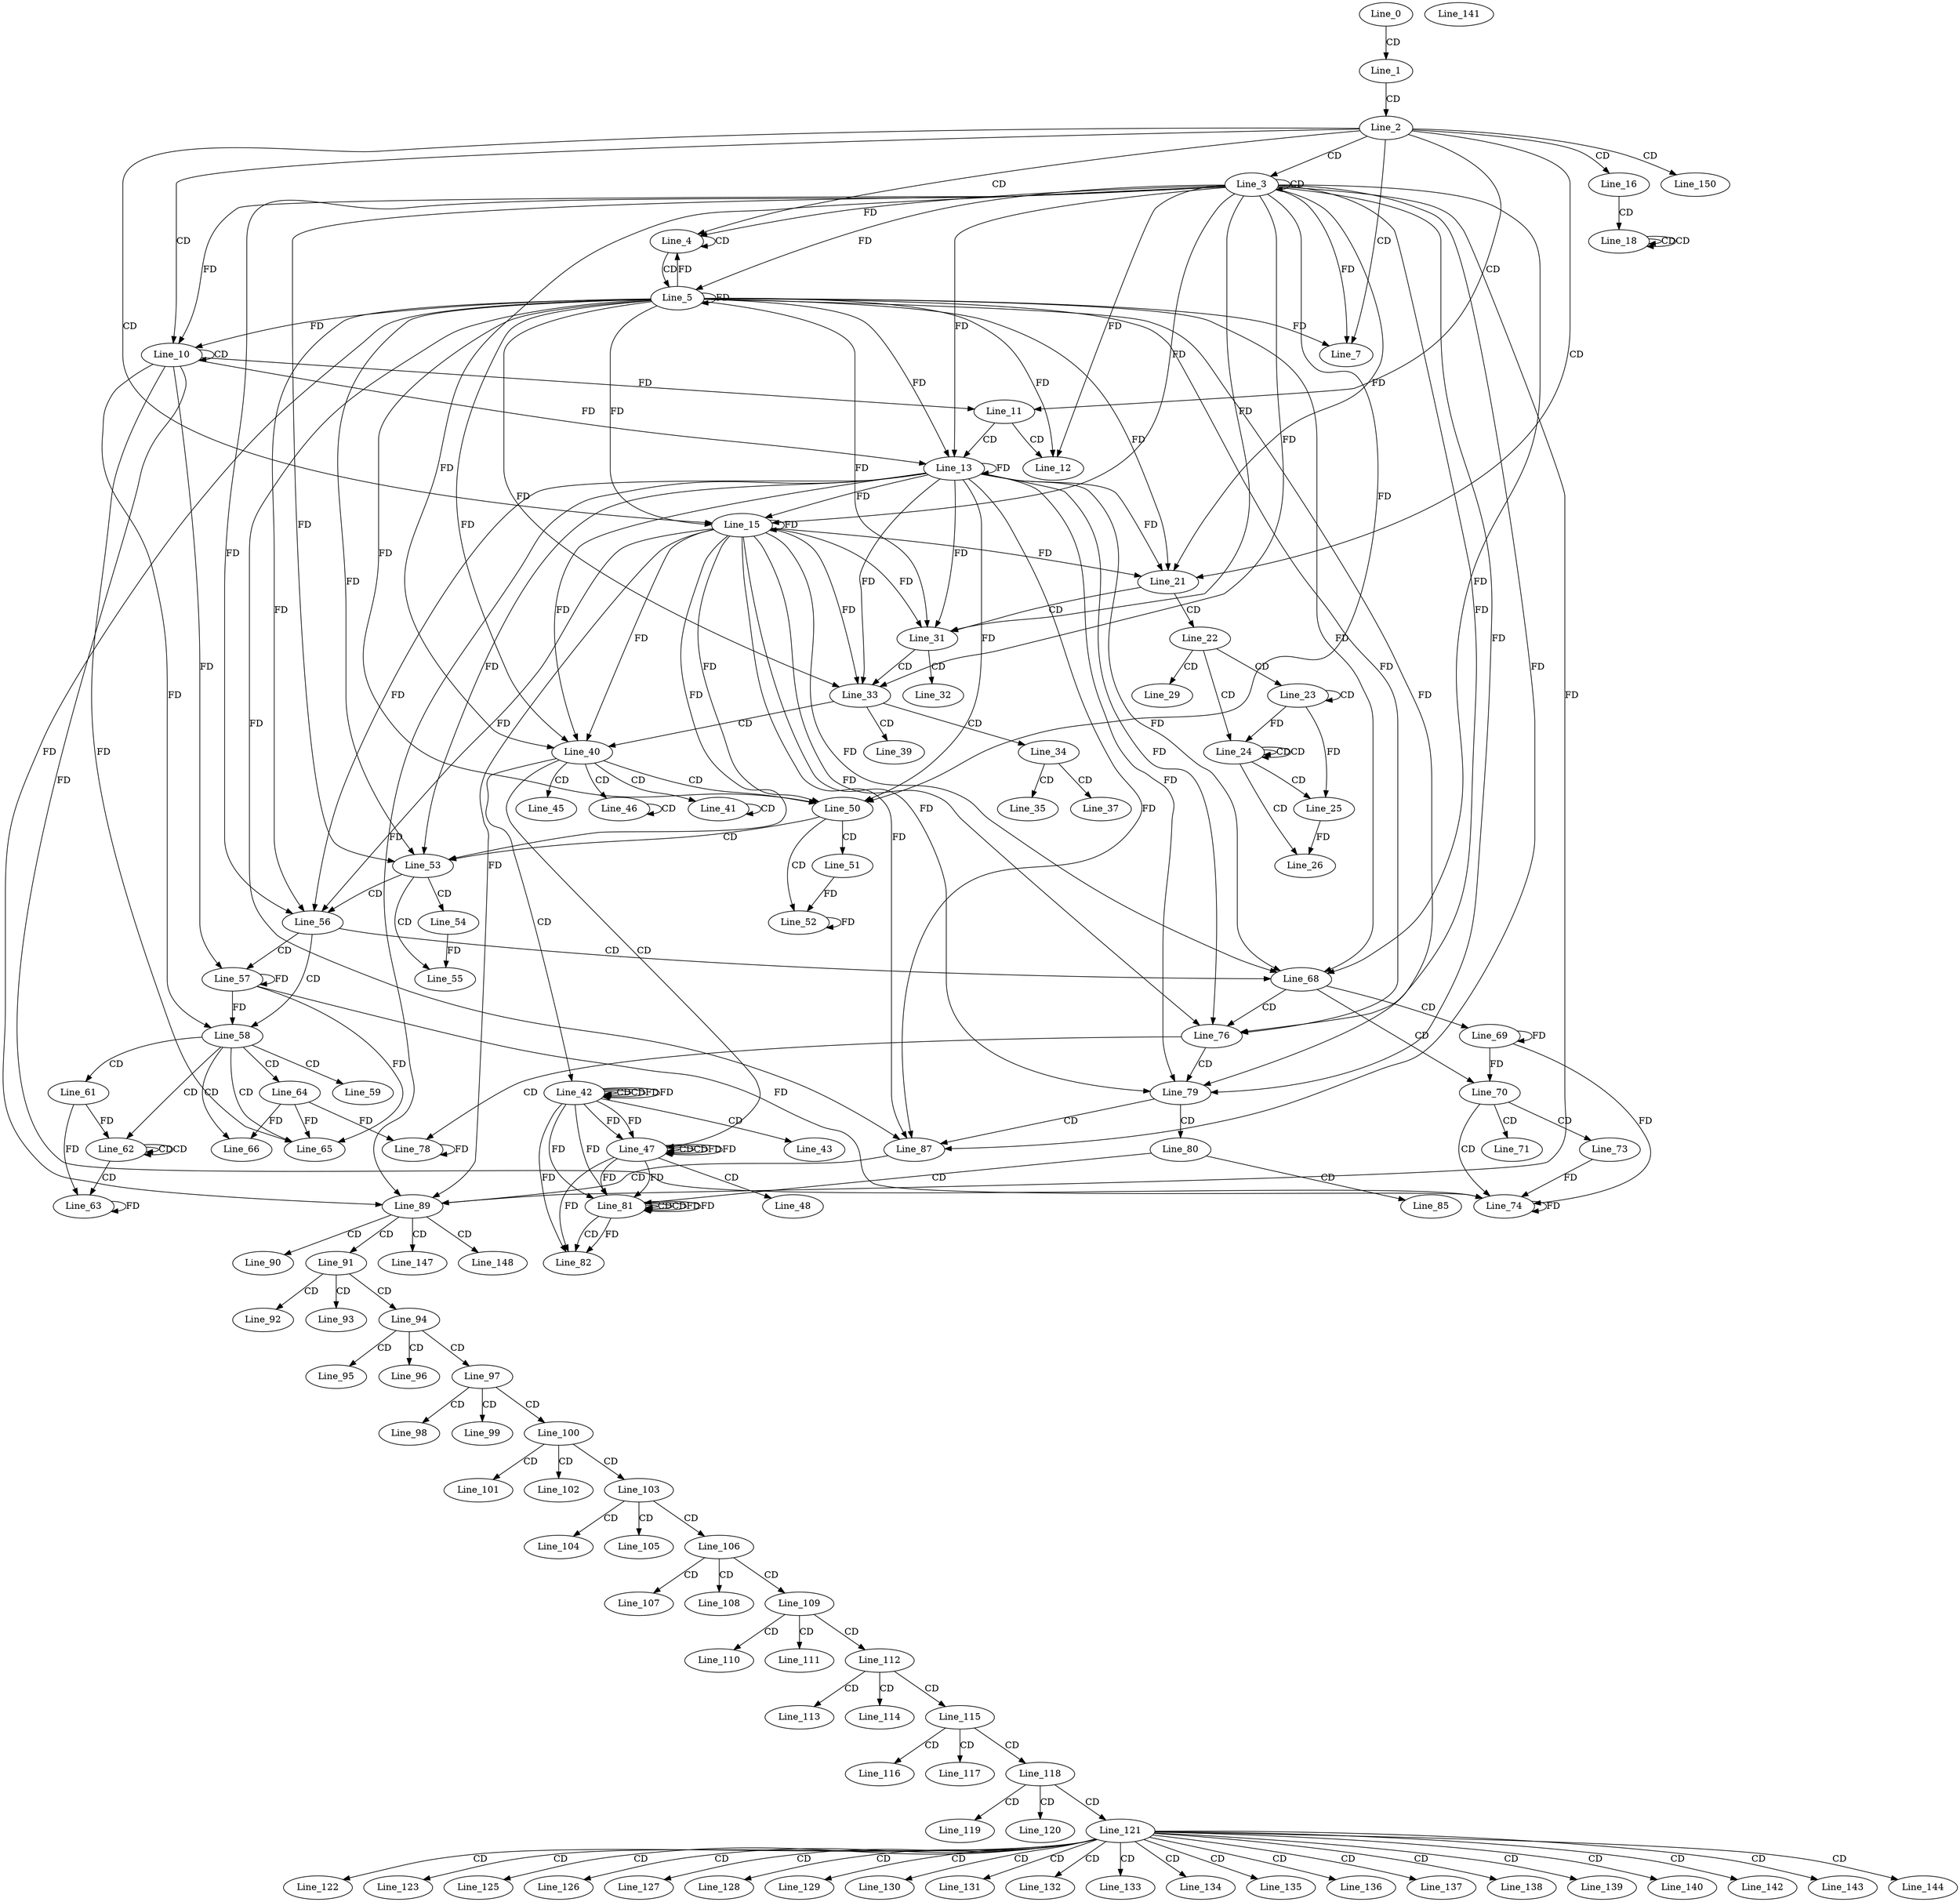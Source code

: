 digraph G {
  Line_0;
  Line_1;
  Line_2;
  Line_3;
  Line_3;
  Line_4;
  Line_4;
  Line_5;
  Line_5;
  Line_5;
  Line_5;
  Line_5;
  Line_7;
  Line_7;
  Line_10;
  Line_10;
  Line_11;
  Line_12;
  Line_13;
  Line_13;
  Line_15;
  Line_15;
  Line_15;
  Line_16;
  Line_18;
  Line_18;
  Line_18;
  Line_21;
  Line_22;
  Line_23;
  Line_23;
  Line_24;
  Line_24;
  Line_25;
  Line_25;
  Line_26;
  Line_26;
  Line_29;
  Line_31;
  Line_32;
  Line_33;
  Line_34;
  Line_35;
  Line_37;
  Line_39;
  Line_40;
  Line_41;
  Line_41;
  Line_42;
  Line_42;
  Line_42;
  Line_43;
  Line_45;
  Line_46;
  Line_46;
  Line_47;
  Line_47;
  Line_47;
  Line_48;
  Line_50;
  Line_51;
  Line_52;
  Line_52;
  Line_52;
  Line_52;
  Line_52;
  Line_52;
  Line_53;
  Line_54;
  Line_55;
  Line_56;
  Line_57;
  Line_57;
  Line_58;
  Line_59;
  Line_61;
  Line_62;
  Line_62;
  Line_62;
  Line_63;
  Line_64;
  Line_65;
  Line_65;
  Line_66;
  Line_68;
  Line_69;
  Line_69;
  Line_70;
  Line_71;
  Line_73;
  Line_74;
  Line_74;
  Line_74;
  Line_74;
  Line_74;
  Line_76;
  Line_78;
  Line_78;
  Line_79;
  Line_80;
  Line_81;
  Line_81;
  Line_81;
  Line_82;
  Line_82;
  Line_85;
  Line_87;
  Line_89;
  Line_90;
  Line_91;
  Line_92;
  Line_93;
  Line_94;
  Line_95;
  Line_96;
  Line_97;
  Line_98;
  Line_99;
  Line_100;
  Line_101;
  Line_102;
  Line_103;
  Line_104;
  Line_105;
  Line_106;
  Line_107;
  Line_108;
  Line_109;
  Line_110;
  Line_111;
  Line_112;
  Line_113;
  Line_114;
  Line_115;
  Line_116;
  Line_117;
  Line_118;
  Line_119;
  Line_120;
  Line_121;
  Line_122;
  Line_123;
  Line_125;
  Line_126;
  Line_127;
  Line_128;
  Line_129;
  Line_130;
  Line_131;
  Line_132;
  Line_133;
  Line_134;
  Line_135;
  Line_136;
  Line_137;
  Line_138;
  Line_139;
  Line_140;
  Line_141;
  Line_142;
  Line_143;
  Line_144;
  Line_147;
  Line_148;
  Line_150;
  Line_0 -> Line_1 [ label="CD" ];
  Line_1 -> Line_2 [ label="CD" ];
  Line_2 -> Line_3 [ label="CD" ];
  Line_3 -> Line_3 [ label="CD" ];
  Line_2 -> Line_4 [ label="CD" ];
  Line_4 -> Line_4 [ label="CD" ];
  Line_3 -> Line_4 [ label="FD" ];
  Line_4 -> Line_5 [ label="CD" ];
  Line_5 -> Line_5 [ label="FD" ];
  Line_3 -> Line_5 [ label="FD" ];
  Line_2 -> Line_7 [ label="CD" ];
  Line_5 -> Line_7 [ label="FD" ];
  Line_3 -> Line_7 [ label="FD" ];
  Line_2 -> Line_10 [ label="CD" ];
  Line_10 -> Line_10 [ label="CD" ];
  Line_5 -> Line_10 [ label="FD" ];
  Line_3 -> Line_10 [ label="FD" ];
  Line_2 -> Line_11 [ label="CD" ];
  Line_10 -> Line_11 [ label="FD" ];
  Line_11 -> Line_12 [ label="CD" ];
  Line_5 -> Line_12 [ label="FD" ];
  Line_3 -> Line_12 [ label="FD" ];
  Line_11 -> Line_13 [ label="CD" ];
  Line_5 -> Line_13 [ label="FD" ];
  Line_3 -> Line_13 [ label="FD" ];
  Line_13 -> Line_13 [ label="FD" ];
  Line_10 -> Line_13 [ label="FD" ];
  Line_2 -> Line_15 [ label="CD" ];
  Line_5 -> Line_15 [ label="FD" ];
  Line_3 -> Line_15 [ label="FD" ];
  Line_13 -> Line_15 [ label="FD" ];
  Line_15 -> Line_15 [ label="FD" ];
  Line_2 -> Line_16 [ label="CD" ];
  Line_16 -> Line_18 [ label="CD" ];
  Line_18 -> Line_18 [ label="CD" ];
  Line_18 -> Line_18 [ label="CD" ];
  Line_2 -> Line_21 [ label="CD" ];
  Line_5 -> Line_21 [ label="FD" ];
  Line_3 -> Line_21 [ label="FD" ];
  Line_13 -> Line_21 [ label="FD" ];
  Line_15 -> Line_21 [ label="FD" ];
  Line_21 -> Line_22 [ label="CD" ];
  Line_22 -> Line_23 [ label="CD" ];
  Line_23 -> Line_23 [ label="CD" ];
  Line_22 -> Line_24 [ label="CD" ];
  Line_24 -> Line_24 [ label="CD" ];
  Line_24 -> Line_24 [ label="CD" ];
  Line_23 -> Line_24 [ label="FD" ];
  Line_24 -> Line_25 [ label="CD" ];
  Line_23 -> Line_25 [ label="FD" ];
  Line_24 -> Line_26 [ label="CD" ];
  Line_25 -> Line_26 [ label="FD" ];
  Line_22 -> Line_29 [ label="CD" ];
  Line_21 -> Line_31 [ label="CD" ];
  Line_5 -> Line_31 [ label="FD" ];
  Line_3 -> Line_31 [ label="FD" ];
  Line_13 -> Line_31 [ label="FD" ];
  Line_15 -> Line_31 [ label="FD" ];
  Line_31 -> Line_32 [ label="CD" ];
  Line_31 -> Line_33 [ label="CD" ];
  Line_5 -> Line_33 [ label="FD" ];
  Line_3 -> Line_33 [ label="FD" ];
  Line_13 -> Line_33 [ label="FD" ];
  Line_15 -> Line_33 [ label="FD" ];
  Line_33 -> Line_34 [ label="CD" ];
  Line_34 -> Line_35 [ label="CD" ];
  Line_34 -> Line_37 [ label="CD" ];
  Line_33 -> Line_39 [ label="CD" ];
  Line_33 -> Line_40 [ label="CD" ];
  Line_5 -> Line_40 [ label="FD" ];
  Line_3 -> Line_40 [ label="FD" ];
  Line_13 -> Line_40 [ label="FD" ];
  Line_15 -> Line_40 [ label="FD" ];
  Line_40 -> Line_41 [ label="CD" ];
  Line_41 -> Line_41 [ label="CD" ];
  Line_40 -> Line_42 [ label="CD" ];
  Line_42 -> Line_42 [ label="CD" ];
  Line_42 -> Line_42 [ label="CD" ];
  Line_42 -> Line_42 [ label="FD" ];
  Line_42 -> Line_43 [ label="CD" ];
  Line_40 -> Line_45 [ label="CD" ];
  Line_40 -> Line_46 [ label="CD" ];
  Line_46 -> Line_46 [ label="CD" ];
  Line_40 -> Line_47 [ label="CD" ];
  Line_47 -> Line_47 [ label="CD" ];
  Line_42 -> Line_47 [ label="FD" ];
  Line_47 -> Line_47 [ label="CD" ];
  Line_47 -> Line_47 [ label="FD" ];
  Line_42 -> Line_47 [ label="FD" ];
  Line_47 -> Line_48 [ label="CD" ];
  Line_40 -> Line_50 [ label="CD" ];
  Line_5 -> Line_50 [ label="FD" ];
  Line_3 -> Line_50 [ label="FD" ];
  Line_13 -> Line_50 [ label="FD" ];
  Line_15 -> Line_50 [ label="FD" ];
  Line_50 -> Line_51 [ label="CD" ];
  Line_50 -> Line_52 [ label="CD" ];
  Line_51 -> Line_52 [ label="FD" ];
  Line_52 -> Line_52 [ label="FD" ];
  Line_50 -> Line_53 [ label="CD" ];
  Line_5 -> Line_53 [ label="FD" ];
  Line_3 -> Line_53 [ label="FD" ];
  Line_13 -> Line_53 [ label="FD" ];
  Line_15 -> Line_53 [ label="FD" ];
  Line_53 -> Line_54 [ label="CD" ];
  Line_53 -> Line_55 [ label="CD" ];
  Line_54 -> Line_55 [ label="FD" ];
  Line_53 -> Line_56 [ label="CD" ];
  Line_5 -> Line_56 [ label="FD" ];
  Line_3 -> Line_56 [ label="FD" ];
  Line_13 -> Line_56 [ label="FD" ];
  Line_15 -> Line_56 [ label="FD" ];
  Line_56 -> Line_57 [ label="CD" ];
  Line_10 -> Line_57 [ label="FD" ];
  Line_57 -> Line_57 [ label="FD" ];
  Line_56 -> Line_58 [ label="CD" ];
  Line_10 -> Line_58 [ label="FD" ];
  Line_57 -> Line_58 [ label="FD" ];
  Line_58 -> Line_59 [ label="CD" ];
  Line_58 -> Line_61 [ label="CD" ];
  Line_58 -> Line_62 [ label="CD" ];
  Line_62 -> Line_62 [ label="CD" ];
  Line_62 -> Line_62 [ label="CD" ];
  Line_61 -> Line_62 [ label="FD" ];
  Line_62 -> Line_63 [ label="CD" ];
  Line_61 -> Line_63 [ label="FD" ];
  Line_63 -> Line_63 [ label="FD" ];
  Line_58 -> Line_64 [ label="CD" ];
  Line_58 -> Line_65 [ label="CD" ];
  Line_64 -> Line_65 [ label="FD" ];
  Line_10 -> Line_65 [ label="FD" ];
  Line_57 -> Line_65 [ label="FD" ];
  Line_58 -> Line_66 [ label="CD" ];
  Line_64 -> Line_66 [ label="FD" ];
  Line_56 -> Line_68 [ label="CD" ];
  Line_5 -> Line_68 [ label="FD" ];
  Line_3 -> Line_68 [ label="FD" ];
  Line_13 -> Line_68 [ label="FD" ];
  Line_15 -> Line_68 [ label="FD" ];
  Line_68 -> Line_69 [ label="CD" ];
  Line_69 -> Line_69 [ label="FD" ];
  Line_68 -> Line_70 [ label="CD" ];
  Line_69 -> Line_70 [ label="FD" ];
  Line_70 -> Line_71 [ label="CD" ];
  Line_70 -> Line_73 [ label="CD" ];
  Line_70 -> Line_74 [ label="CD" ];
  Line_73 -> Line_74 [ label="FD" ];
  Line_74 -> Line_74 [ label="FD" ];
  Line_10 -> Line_74 [ label="FD" ];
  Line_57 -> Line_74 [ label="FD" ];
  Line_69 -> Line_74 [ label="FD" ];
  Line_68 -> Line_76 [ label="CD" ];
  Line_5 -> Line_76 [ label="FD" ];
  Line_3 -> Line_76 [ label="FD" ];
  Line_13 -> Line_76 [ label="FD" ];
  Line_15 -> Line_76 [ label="FD" ];
  Line_76 -> Line_78 [ label="CD" ];
  Line_64 -> Line_78 [ label="FD" ];
  Line_78 -> Line_78 [ label="FD" ];
  Line_76 -> Line_79 [ label="CD" ];
  Line_5 -> Line_79 [ label="FD" ];
  Line_3 -> Line_79 [ label="FD" ];
  Line_13 -> Line_79 [ label="FD" ];
  Line_15 -> Line_79 [ label="FD" ];
  Line_79 -> Line_80 [ label="CD" ];
  Line_80 -> Line_81 [ label="CD" ];
  Line_81 -> Line_81 [ label="CD" ];
  Line_47 -> Line_81 [ label="FD" ];
  Line_42 -> Line_81 [ label="FD" ];
  Line_81 -> Line_81 [ label="CD" ];
  Line_81 -> Line_81 [ label="FD" ];
  Line_47 -> Line_81 [ label="FD" ];
  Line_42 -> Line_81 [ label="FD" ];
  Line_81 -> Line_82 [ label="CD" ];
  Line_81 -> Line_82 [ label="FD" ];
  Line_47 -> Line_82 [ label="FD" ];
  Line_42 -> Line_82 [ label="FD" ];
  Line_80 -> Line_85 [ label="CD" ];
  Line_79 -> Line_87 [ label="CD" ];
  Line_5 -> Line_87 [ label="FD" ];
  Line_3 -> Line_87 [ label="FD" ];
  Line_13 -> Line_87 [ label="FD" ];
  Line_15 -> Line_87 [ label="FD" ];
  Line_87 -> Line_89 [ label="CD" ];
  Line_5 -> Line_89 [ label="FD" ];
  Line_3 -> Line_89 [ label="FD" ];
  Line_13 -> Line_89 [ label="FD" ];
  Line_15 -> Line_89 [ label="FD" ];
  Line_89 -> Line_90 [ label="CD" ];
  Line_89 -> Line_91 [ label="CD" ];
  Line_91 -> Line_92 [ label="CD" ];
  Line_91 -> Line_93 [ label="CD" ];
  Line_91 -> Line_94 [ label="CD" ];
  Line_94 -> Line_95 [ label="CD" ];
  Line_94 -> Line_96 [ label="CD" ];
  Line_94 -> Line_97 [ label="CD" ];
  Line_97 -> Line_98 [ label="CD" ];
  Line_97 -> Line_99 [ label="CD" ];
  Line_97 -> Line_100 [ label="CD" ];
  Line_100 -> Line_101 [ label="CD" ];
  Line_100 -> Line_102 [ label="CD" ];
  Line_100 -> Line_103 [ label="CD" ];
  Line_103 -> Line_104 [ label="CD" ];
  Line_103 -> Line_105 [ label="CD" ];
  Line_103 -> Line_106 [ label="CD" ];
  Line_106 -> Line_107 [ label="CD" ];
  Line_106 -> Line_108 [ label="CD" ];
  Line_106 -> Line_109 [ label="CD" ];
  Line_109 -> Line_110 [ label="CD" ];
  Line_109 -> Line_111 [ label="CD" ];
  Line_109 -> Line_112 [ label="CD" ];
  Line_112 -> Line_113 [ label="CD" ];
  Line_112 -> Line_114 [ label="CD" ];
  Line_112 -> Line_115 [ label="CD" ];
  Line_115 -> Line_116 [ label="CD" ];
  Line_115 -> Line_117 [ label="CD" ];
  Line_115 -> Line_118 [ label="CD" ];
  Line_118 -> Line_119 [ label="CD" ];
  Line_118 -> Line_120 [ label="CD" ];
  Line_118 -> Line_121 [ label="CD" ];
  Line_121 -> Line_122 [ label="CD" ];
  Line_121 -> Line_123 [ label="CD" ];
  Line_121 -> Line_125 [ label="CD" ];
  Line_121 -> Line_126 [ label="CD" ];
  Line_121 -> Line_127 [ label="CD" ];
  Line_121 -> Line_128 [ label="CD" ];
  Line_121 -> Line_129 [ label="CD" ];
  Line_121 -> Line_130 [ label="CD" ];
  Line_121 -> Line_131 [ label="CD" ];
  Line_121 -> Line_132 [ label="CD" ];
  Line_121 -> Line_133 [ label="CD" ];
  Line_121 -> Line_134 [ label="CD" ];
  Line_121 -> Line_135 [ label="CD" ];
  Line_121 -> Line_136 [ label="CD" ];
  Line_121 -> Line_137 [ label="CD" ];
  Line_121 -> Line_138 [ label="CD" ];
  Line_121 -> Line_139 [ label="CD" ];
  Line_121 -> Line_140 [ label="CD" ];
  Line_121 -> Line_142 [ label="CD" ];
  Line_121 -> Line_143 [ label="CD" ];
  Line_121 -> Line_144 [ label="CD" ];
  Line_89 -> Line_147 [ label="CD" ];
  Line_89 -> Line_148 [ label="CD" ];
  Line_2 -> Line_150 [ label="CD" ];
  Line_5 -> Line_4 [ label="FD" ];
  Line_42 -> Line_42 [ label="FD" ];
  Line_47 -> Line_47 [ label="FD" ];
  Line_81 -> Line_81 [ label="FD" ];
}
